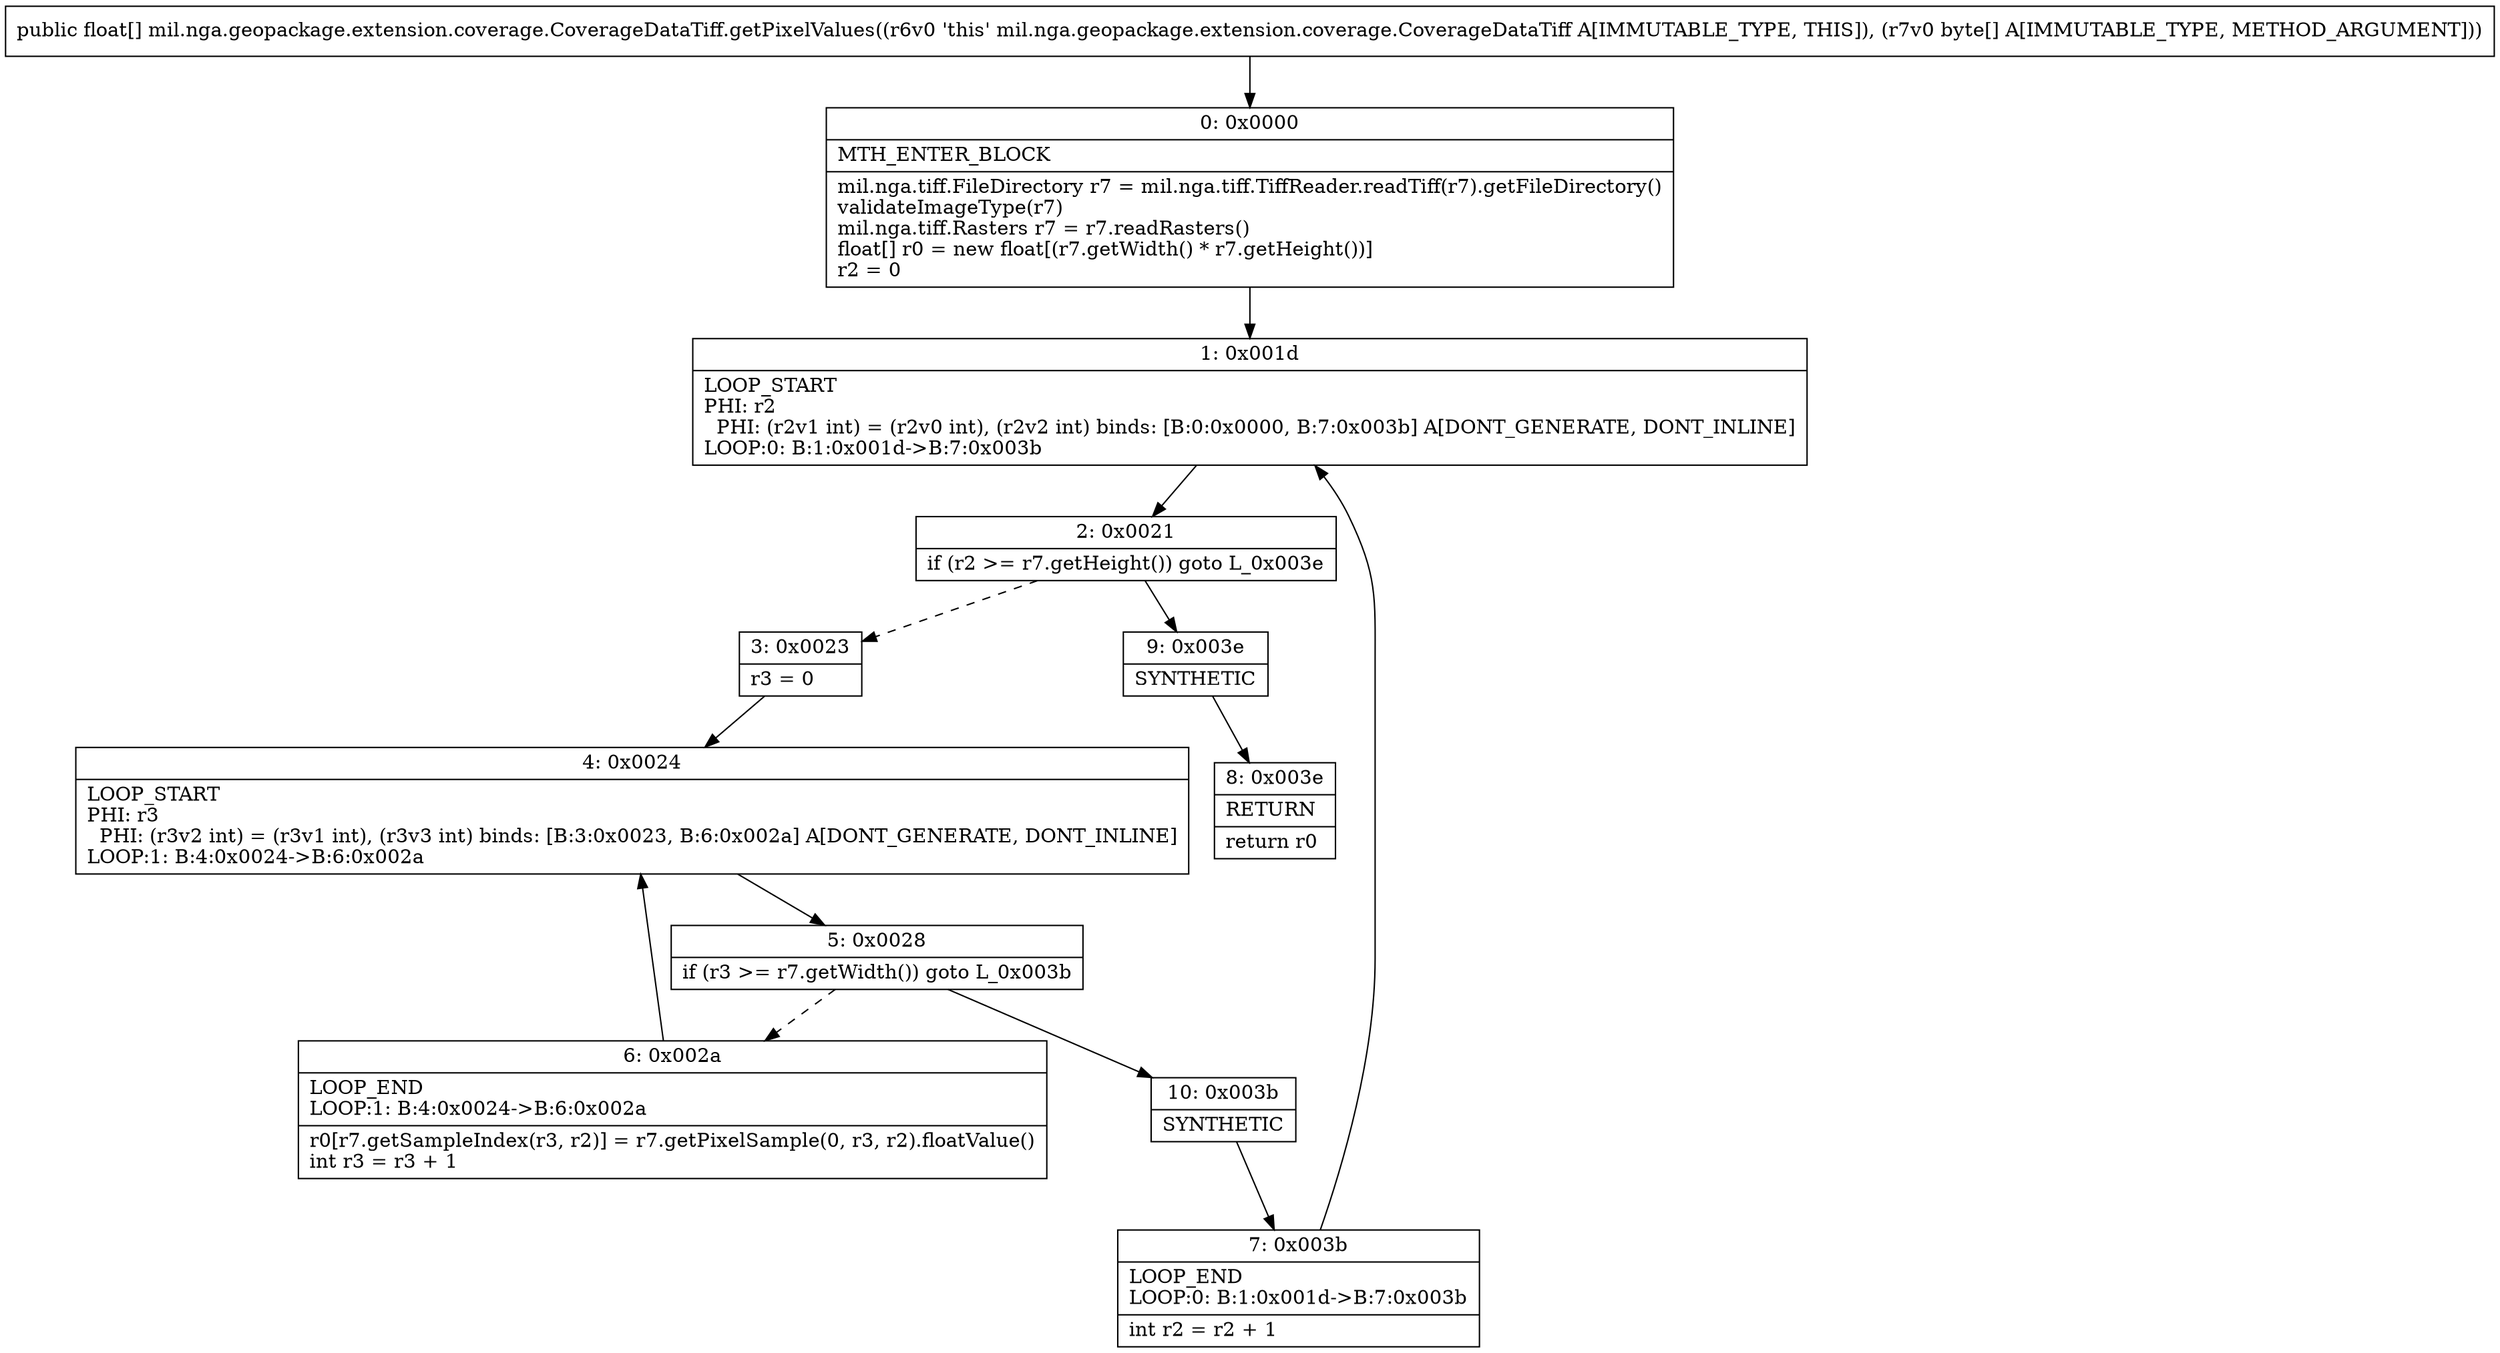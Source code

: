 digraph "CFG formil.nga.geopackage.extension.coverage.CoverageDataTiff.getPixelValues([B)[F" {
Node_0 [shape=record,label="{0\:\ 0x0000|MTH_ENTER_BLOCK\l|mil.nga.tiff.FileDirectory r7 = mil.nga.tiff.TiffReader.readTiff(r7).getFileDirectory()\lvalidateImageType(r7)\lmil.nga.tiff.Rasters r7 = r7.readRasters()\lfloat[] r0 = new float[(r7.getWidth() * r7.getHeight())]\lr2 = 0\l}"];
Node_1 [shape=record,label="{1\:\ 0x001d|LOOP_START\lPHI: r2 \l  PHI: (r2v1 int) = (r2v0 int), (r2v2 int) binds: [B:0:0x0000, B:7:0x003b] A[DONT_GENERATE, DONT_INLINE]\lLOOP:0: B:1:0x001d\-\>B:7:0x003b\l}"];
Node_2 [shape=record,label="{2\:\ 0x0021|if (r2 \>= r7.getHeight()) goto L_0x003e\l}"];
Node_3 [shape=record,label="{3\:\ 0x0023|r3 = 0\l}"];
Node_4 [shape=record,label="{4\:\ 0x0024|LOOP_START\lPHI: r3 \l  PHI: (r3v2 int) = (r3v1 int), (r3v3 int) binds: [B:3:0x0023, B:6:0x002a] A[DONT_GENERATE, DONT_INLINE]\lLOOP:1: B:4:0x0024\-\>B:6:0x002a\l}"];
Node_5 [shape=record,label="{5\:\ 0x0028|if (r3 \>= r7.getWidth()) goto L_0x003b\l}"];
Node_6 [shape=record,label="{6\:\ 0x002a|LOOP_END\lLOOP:1: B:4:0x0024\-\>B:6:0x002a\l|r0[r7.getSampleIndex(r3, r2)] = r7.getPixelSample(0, r3, r2).floatValue()\lint r3 = r3 + 1\l}"];
Node_7 [shape=record,label="{7\:\ 0x003b|LOOP_END\lLOOP:0: B:1:0x001d\-\>B:7:0x003b\l|int r2 = r2 + 1\l}"];
Node_8 [shape=record,label="{8\:\ 0x003e|RETURN\l|return r0\l}"];
Node_9 [shape=record,label="{9\:\ 0x003e|SYNTHETIC\l}"];
Node_10 [shape=record,label="{10\:\ 0x003b|SYNTHETIC\l}"];
MethodNode[shape=record,label="{public float[] mil.nga.geopackage.extension.coverage.CoverageDataTiff.getPixelValues((r6v0 'this' mil.nga.geopackage.extension.coverage.CoverageDataTiff A[IMMUTABLE_TYPE, THIS]), (r7v0 byte[] A[IMMUTABLE_TYPE, METHOD_ARGUMENT])) }"];
MethodNode -> Node_0;
Node_0 -> Node_1;
Node_1 -> Node_2;
Node_2 -> Node_3[style=dashed];
Node_2 -> Node_9;
Node_3 -> Node_4;
Node_4 -> Node_5;
Node_5 -> Node_6[style=dashed];
Node_5 -> Node_10;
Node_6 -> Node_4;
Node_7 -> Node_1;
Node_9 -> Node_8;
Node_10 -> Node_7;
}

